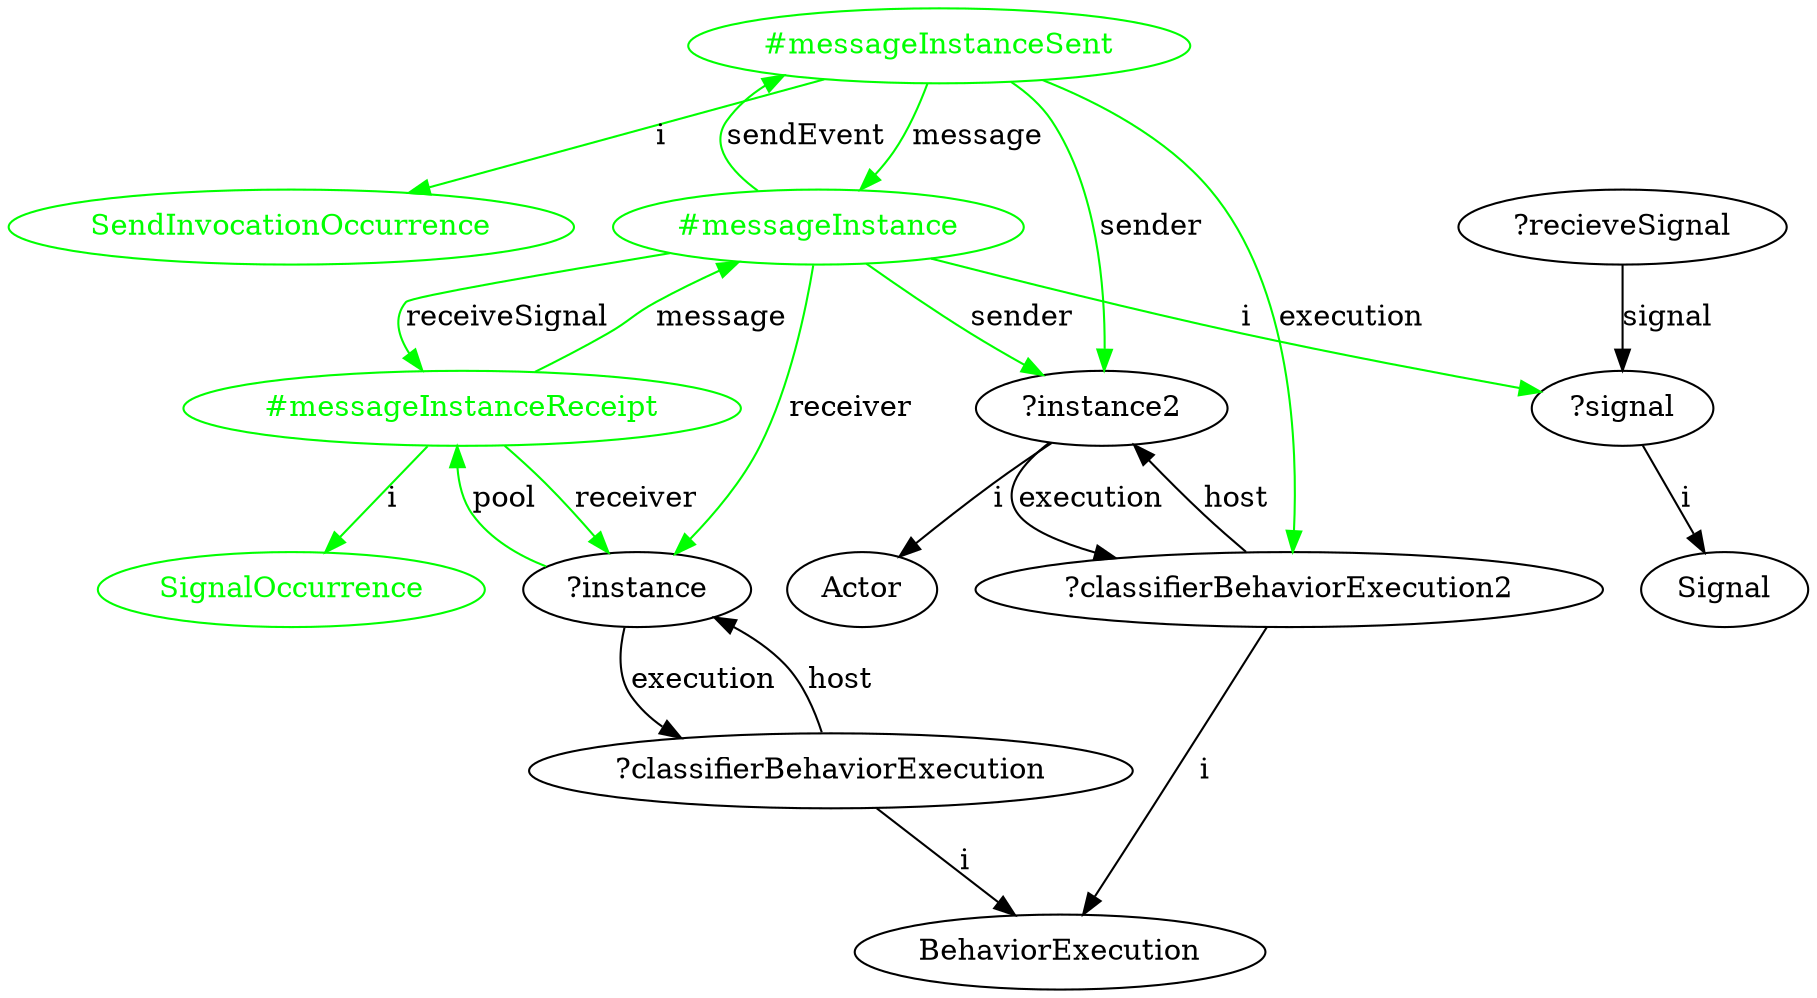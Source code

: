 digraph actorSendSignal {
	"#messageInstanceSent" -> "SendInvocationOccurrence" [label="i", color="green"]
	"#messageInstanceSent" [color="green", fontcolor="green"]
	"SendInvocationOccurrence" [color="green", fontcolor="green"]
	"#messageInstanceSent" -> "#messageInstance" [label="message", color="green"]
	"#messageInstanceSent" [color="green", fontcolor="green"]
	"#messageInstance" [color="green", fontcolor="green"]
	"#messageInstance" -> "#messageInstanceSent" [label="sendEvent", color="green"]
	"#messageInstance" [color="green", fontcolor="green"]
	"#messageInstanceSent" [color="green", fontcolor="green"]
	"#messageInstance" -> "#messageInstanceReceipt" [label="receiveSignal", color="green"]
	"#messageInstance" [color="green", fontcolor="green"]
	"#messageInstanceReceipt" [color="green", fontcolor="green"]
	"#messageInstanceReceipt" -> "#messageInstance" [label="message", color="green"]
	"#messageInstanceReceipt" [color="green", fontcolor="green"]
	"#messageInstance" [color="green", fontcolor="green"]
	"#messageInstanceReceipt" -> "SignalOccurrence" [label="i", color="green"]
	"#messageInstanceReceipt" [color="green", fontcolor="green"]
	"SignalOccurrence" [color="green", fontcolor="green"]
	"?recieveSignal" -> "?signal" [label="signal"]
	"?signal" -> "Signal" [label="i"]
	"?classifierBehaviorExecution" -> "?instance" [label="host"]
	"?instance" -> "?classifierBehaviorExecution" [label="execution"]
	"?classifierBehaviorExecution2" -> "BehaviorExecution" [label="i"]
	"?classifierBehaviorExecution2" -> "?instance2" [label="host"]
	"?classifierBehaviorExecution" -> "BehaviorExecution" [label="i"]
	"?instance2" -> "Actor" [label="i"]
	"?instance2" -> "?classifierBehaviorExecution2" [label="execution"]
	"#messageInstance" -> "?signal" [label="i", color="green"]
	"#messageInstance" [color="green", fontcolor="green"]
	"#messageInstanceReceipt" -> "?instance" [label="receiver", color="green"]
	"#messageInstanceReceipt" [color="green", fontcolor="green"]
	"?instance" -> "#messageInstanceReceipt" [label="pool", color="green"]
	"#messageInstanceReceipt" [color="green", fontcolor="green"]
	"#messageInstance" -> "?instance2" [label="sender", color="green"]
	"#messageInstance" [color="green", fontcolor="green"]
	"#messageInstanceSent" -> "?instance2" [label="sender", color="green"]
	"#messageInstanceSent" [color="green", fontcolor="green"]
	"#messageInstance" -> "?instance" [label="receiver", color="green"]
	"#messageInstance" [color="green", fontcolor="green"]
	"#messageInstanceSent" -> "?classifierBehaviorExecution2" [label="execution", color="green"]
	"#messageInstanceSent" [color="green", fontcolor="green"]
}
